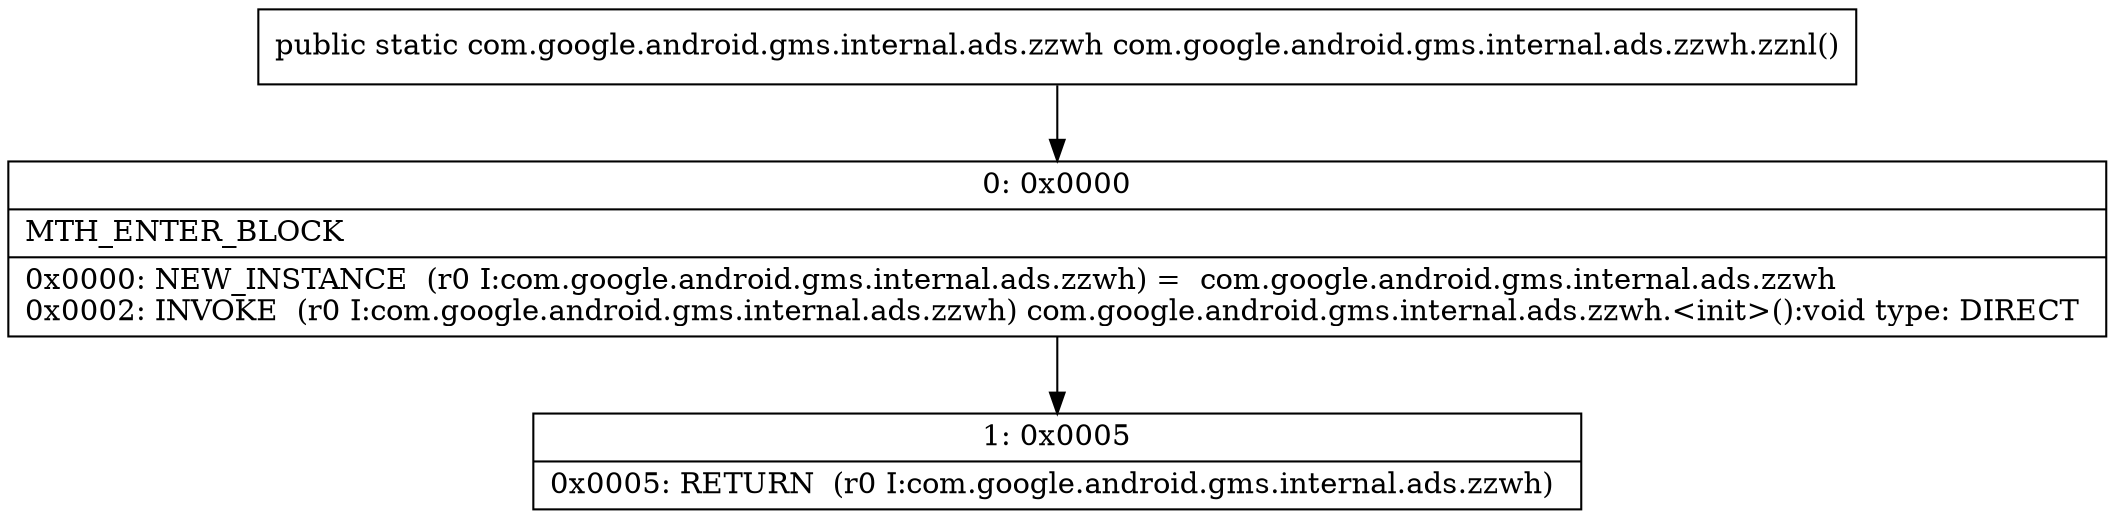 digraph "CFG forcom.google.android.gms.internal.ads.zzwh.zznl()Lcom\/google\/android\/gms\/internal\/ads\/zzwh;" {
Node_0 [shape=record,label="{0\:\ 0x0000|MTH_ENTER_BLOCK\l|0x0000: NEW_INSTANCE  (r0 I:com.google.android.gms.internal.ads.zzwh) =  com.google.android.gms.internal.ads.zzwh \l0x0002: INVOKE  (r0 I:com.google.android.gms.internal.ads.zzwh) com.google.android.gms.internal.ads.zzwh.\<init\>():void type: DIRECT \l}"];
Node_1 [shape=record,label="{1\:\ 0x0005|0x0005: RETURN  (r0 I:com.google.android.gms.internal.ads.zzwh) \l}"];
MethodNode[shape=record,label="{public static com.google.android.gms.internal.ads.zzwh com.google.android.gms.internal.ads.zzwh.zznl() }"];
MethodNode -> Node_0;
Node_0 -> Node_1;
}

